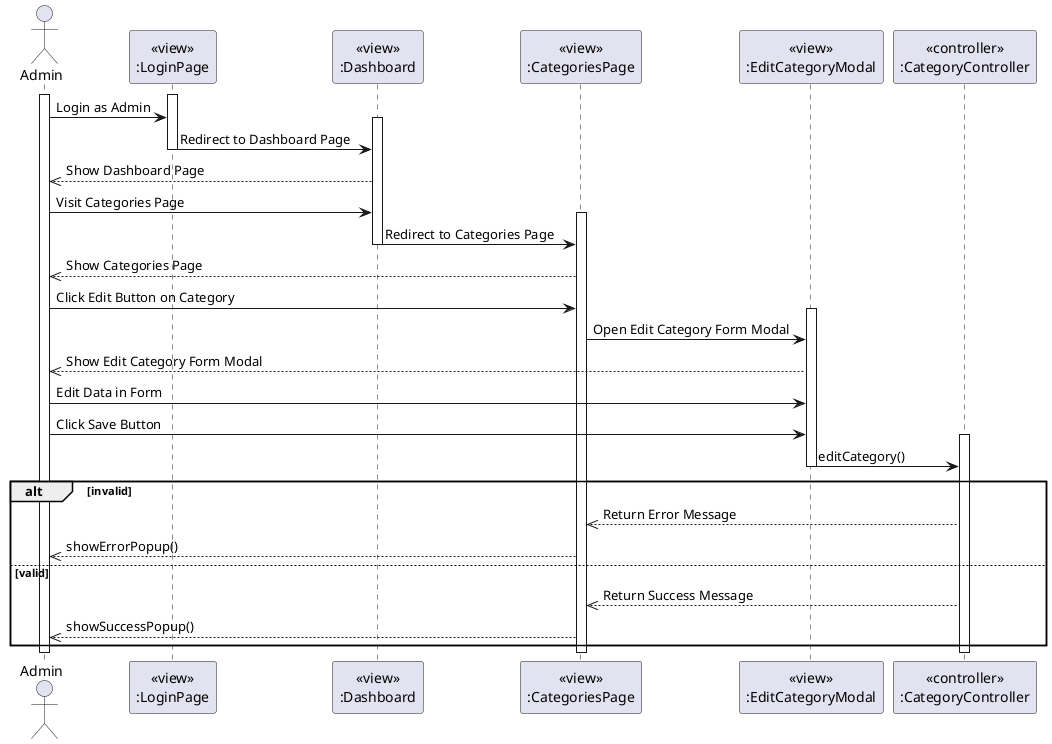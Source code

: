 @startuml EditCategory
actor Admin
participant LoginPageView [
  <<view>>
  :LoginPage
]

participant DashboardView [
  <<view>>
  :Dashboard
]

participant CategoriesView [
  <<view>>
  :CategoriesPage
]

participant EditCategoryModalView [
  <<view>>
  :EditCategoryModal
]

participant CategoryController [
  <<controller>>
  :CategoryController
]

activate Admin
activate LoginPageView
Admin -> LoginPageView: Login as Admin
activate DashboardView
LoginPageView -> DashboardView: Redirect to Dashboard Page
deactivate LoginPageView

DashboardView -->> Admin: Show Dashboard Page

Admin -> DashboardView: Visit Categories Page
activate CategoriesView
DashboardView -> CategoriesView: Redirect to Categories Page
deactivate DashboardView

CategoriesView -->> Admin: Show Categories Page

Admin -> CategoriesView: Click Edit Button on Category

activate EditCategoryModalView
CategoriesView -> EditCategoryModalView: Open Edit Category Form Modal
EditCategoryModalView -->> Admin: Show Edit Category Form Modal

Admin -> EditCategoryModalView: Edit Data in Form
Admin -> EditCategoryModalView: Click Save Button

activate CategoryController
EditCategoryModalView -> CategoryController: editCategory()
deactivate EditCategoryModalView
alt invalid
    CategoryController -->> CategoriesView: Return Error Message
    CategoriesView -->> Admin: showErrorPopup()
else valid
    CategoryController -->> CategoriesView: Return Success Message
    CategoriesView -->> Admin: showSuccessPopup()
end

deactivate CategoryController

deactivate Admin
deactivate CategoriesView
@enduml
